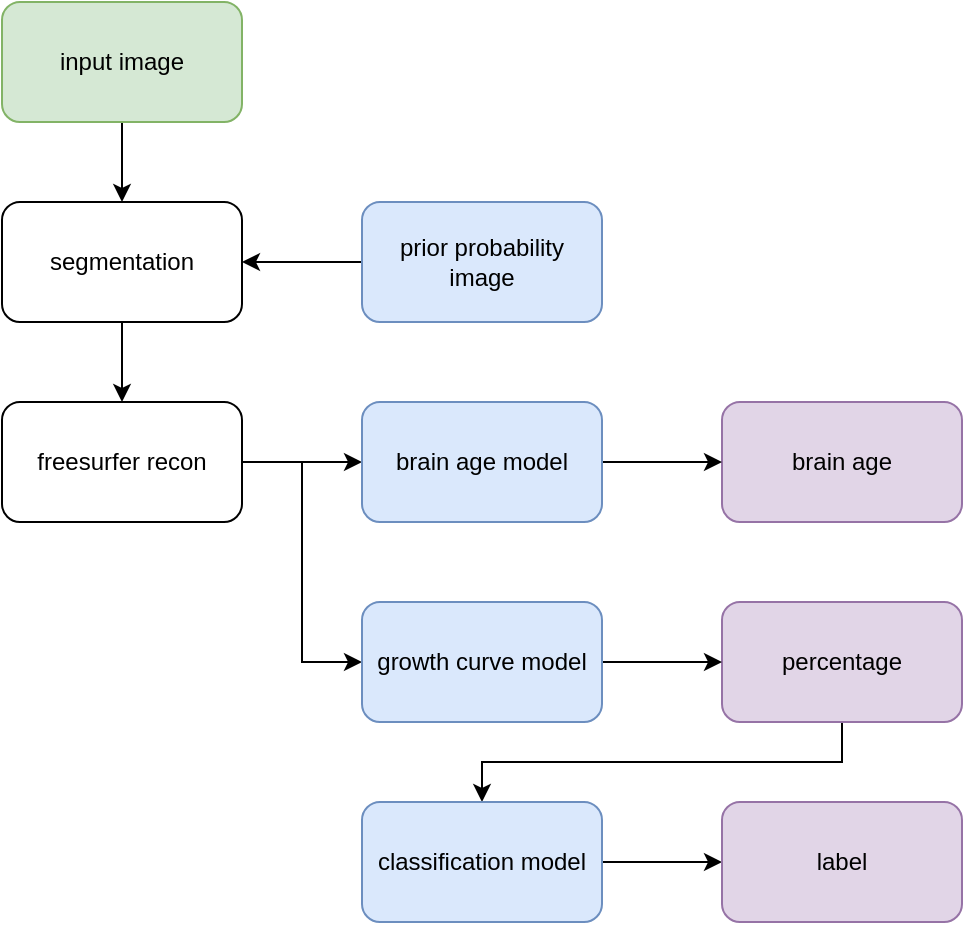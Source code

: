 <mxfile version="12.3.9" type="github" pages="1"><diagram id="hfdfaEy2zz87t0ggJv77" name="Page-1"><mxGraphModel dx="380" dy="604" grid="1" gridSize="10" guides="1" tooltips="1" connect="1" arrows="1" fold="1" page="1" pageScale="1" pageWidth="827" pageHeight="1169" math="0" shadow="0"><root><mxCell id="0"/><mxCell id="1" parent="0"/><mxCell id="nyJN4ux-DwtA5n9t-I5P-13" value="" style="edgeStyle=orthogonalEdgeStyle;rounded=0;orthogonalLoop=1;jettySize=auto;html=1;" parent="1" source="nyJN4ux-DwtA5n9t-I5P-1" target="nyJN4ux-DwtA5n9t-I5P-2" edge="1"><mxGeometry relative="1" as="geometry"/></mxCell><mxCell id="nyJN4ux-DwtA5n9t-I5P-1" value="segmentation" style="rounded=1;whiteSpace=wrap;html=1;" parent="1" vertex="1"><mxGeometry x="70" y="260" width="120" height="60" as="geometry"/></mxCell><mxCell id="nyJN4ux-DwtA5n9t-I5P-19" value="" style="edgeStyle=orthogonalEdgeStyle;rounded=0;orthogonalLoop=1;jettySize=auto;html=1;" parent="1" source="nyJN4ux-DwtA5n9t-I5P-2" target="nyJN4ux-DwtA5n9t-I5P-17" edge="1"><mxGeometry relative="1" as="geometry"/></mxCell><mxCell id="nyJN4ux-DwtA5n9t-I5P-23" style="edgeStyle=orthogonalEdgeStyle;rounded=0;orthogonalLoop=1;jettySize=auto;html=1;entryX=0;entryY=0.5;entryDx=0;entryDy=0;" parent="1" source="nyJN4ux-DwtA5n9t-I5P-2" target="nyJN4ux-DwtA5n9t-I5P-7" edge="1"><mxGeometry relative="1" as="geometry"/></mxCell><mxCell id="nyJN4ux-DwtA5n9t-I5P-2" value="freesurfer recon" style="rounded=1;whiteSpace=wrap;html=1;" parent="1" vertex="1"><mxGeometry x="70" y="360" width="120" height="60" as="geometry"/></mxCell><mxCell id="dPN5MSA9H9VeBEp-Z3Tl-1" style="edgeStyle=orthogonalEdgeStyle;rounded=0;orthogonalLoop=1;jettySize=auto;html=1;" parent="1" source="nyJN4ux-DwtA5n9t-I5P-3" target="nyJN4ux-DwtA5n9t-I5P-5" edge="1"><mxGeometry relative="1" as="geometry"><Array as="points"><mxPoint x="490" y="540"/><mxPoint x="310" y="540"/></Array></mxGeometry></mxCell><mxCell id="nyJN4ux-DwtA5n9t-I5P-3" value="percentage" style="rounded=1;whiteSpace=wrap;html=1;fillColor=#e1d5e7;strokeColor=#9673a6;" parent="1" vertex="1"><mxGeometry x="430" y="460" width="120" height="60" as="geometry"/></mxCell><mxCell id="nyJN4ux-DwtA5n9t-I5P-4" value="brain age" style="rounded=1;whiteSpace=wrap;html=1;fillColor=#e1d5e7;strokeColor=#9673a6;" parent="1" vertex="1"><mxGeometry x="430" y="360" width="120" height="60" as="geometry"/></mxCell><mxCell id="dPN5MSA9H9VeBEp-Z3Tl-3" value="" style="edgeStyle=orthogonalEdgeStyle;rounded=0;orthogonalLoop=1;jettySize=auto;html=1;" parent="1" source="nyJN4ux-DwtA5n9t-I5P-5" target="dPN5MSA9H9VeBEp-Z3Tl-2" edge="1"><mxGeometry relative="1" as="geometry"/></mxCell><mxCell id="nyJN4ux-DwtA5n9t-I5P-5" value="classification model" style="rounded=1;whiteSpace=wrap;html=1;fillColor=#dae8fc;strokeColor=#6c8ebf;" parent="1" vertex="1"><mxGeometry x="250" y="560" width="120" height="60" as="geometry"/></mxCell><mxCell id="nyJN4ux-DwtA5n9t-I5P-24" value="" style="edgeStyle=orthogonalEdgeStyle;rounded=0;orthogonalLoop=1;jettySize=auto;html=1;" parent="1" source="nyJN4ux-DwtA5n9t-I5P-7" target="nyJN4ux-DwtA5n9t-I5P-3" edge="1"><mxGeometry relative="1" as="geometry"/></mxCell><mxCell id="nyJN4ux-DwtA5n9t-I5P-7" value="growth curve model" style="rounded=1;whiteSpace=wrap;html=1;fillColor=#dae8fc;strokeColor=#6c8ebf;" parent="1" vertex="1"><mxGeometry x="250" y="460" width="120" height="60" as="geometry"/></mxCell><mxCell id="nyJN4ux-DwtA5n9t-I5P-12" value="" style="edgeStyle=orthogonalEdgeStyle;rounded=0;orthogonalLoop=1;jettySize=auto;html=1;" parent="1" source="nyJN4ux-DwtA5n9t-I5P-8" target="nyJN4ux-DwtA5n9t-I5P-1" edge="1"><mxGeometry relative="1" as="geometry"/></mxCell><mxCell id="nyJN4ux-DwtA5n9t-I5P-8" value="prior probability image" style="rounded=1;whiteSpace=wrap;html=1;fillColor=#dae8fc;strokeColor=#6c8ebf;" parent="1" vertex="1"><mxGeometry x="250" y="260" width="120" height="60" as="geometry"/></mxCell><mxCell id="nyJN4ux-DwtA5n9t-I5P-20" value="" style="edgeStyle=orthogonalEdgeStyle;rounded=0;orthogonalLoop=1;jettySize=auto;html=1;" parent="1" source="nyJN4ux-DwtA5n9t-I5P-17" target="nyJN4ux-DwtA5n9t-I5P-4" edge="1"><mxGeometry relative="1" as="geometry"/></mxCell><mxCell id="nyJN4ux-DwtA5n9t-I5P-17" value="brain age model" style="rounded=1;whiteSpace=wrap;html=1;fillColor=#dae8fc;strokeColor=#6c8ebf;" parent="1" vertex="1"><mxGeometry x="250" y="360" width="120" height="60" as="geometry"/></mxCell><mxCell id="dPN5MSA9H9VeBEp-Z3Tl-2" value="label" style="rounded=1;whiteSpace=wrap;html=1;fillColor=#e1d5e7;strokeColor=#9673a6;" parent="1" vertex="1"><mxGeometry x="430" y="560" width="120" height="60" as="geometry"/></mxCell><mxCell id="dPN5MSA9H9VeBEp-Z3Tl-11" value="" style="edgeStyle=orthogonalEdgeStyle;rounded=0;orthogonalLoop=1;jettySize=auto;html=1;" parent="1" source="dPN5MSA9H9VeBEp-Z3Tl-4" target="nyJN4ux-DwtA5n9t-I5P-1" edge="1"><mxGeometry relative="1" as="geometry"><mxPoint x="130" y="249.5" as="targetPoint"/></mxGeometry></mxCell><mxCell id="dPN5MSA9H9VeBEp-Z3Tl-4" value="input image" style="rounded=1;whiteSpace=wrap;html=1;fillColor=#d5e8d4;strokeColor=#82b366;" parent="1" vertex="1"><mxGeometry x="70" y="160" width="120" height="60" as="geometry"/></mxCell></root></mxGraphModel></diagram></mxfile>